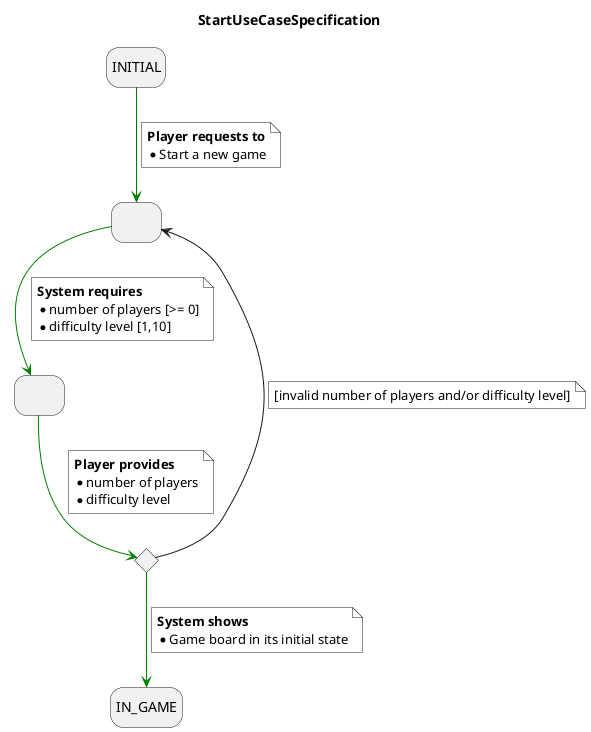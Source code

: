 @startuml StartUseCaseSpecification
title StartUseCaseSpecification
skinparam NoteBackgroundColor white
hide empty description

state startedGame as " "
state numberOfPlayers as " "
state ifValidNumberOfPlayers <<choice>>


INITIAL -[#green]-> startedGame
note on link #white
  <b>Player requests to
  * Start a new game
end note

startedGame -[#green]-> numberOfPlayers
note on link
  <b>System requires
  * number of players [>= 0]
  * difficulty level [1,10]
end note

numberOfPlayers -[#green]-> ifValidNumberOfPlayers
note on link
  <b>Player provides
  * number of players
  * difficulty level
end note

ifValidNumberOfPlayers --> startedGame
note on link
  [invalid number of players and/or difficulty level]
end note

ifValidNumberOfPlayers -[#green]-> IN_GAME
note on link
  <b>System shows
  * Game board in its initial state
end note

@enduml